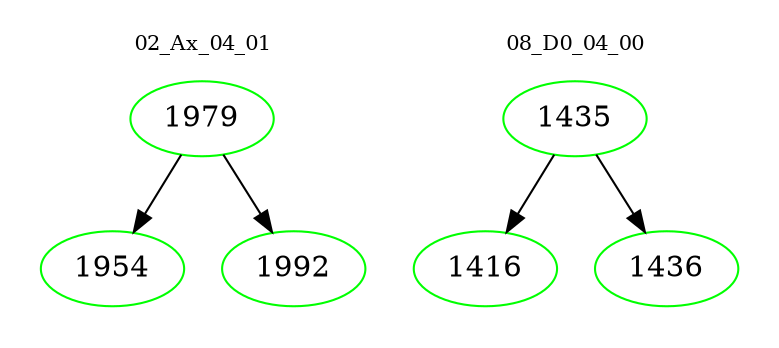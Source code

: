 digraph{
subgraph cluster_0 {
color = white
label = "02_Ax_04_01";
fontsize=10;
T0_1979 [label="1979", color="green"]
T0_1979 -> T0_1954 [color="black"]
T0_1954 [label="1954", color="green"]
T0_1979 -> T0_1992 [color="black"]
T0_1992 [label="1992", color="green"]
}
subgraph cluster_1 {
color = white
label = "08_D0_04_00";
fontsize=10;
T1_1435 [label="1435", color="green"]
T1_1435 -> T1_1416 [color="black"]
T1_1416 [label="1416", color="green"]
T1_1435 -> T1_1436 [color="black"]
T1_1436 [label="1436", color="green"]
}
}
